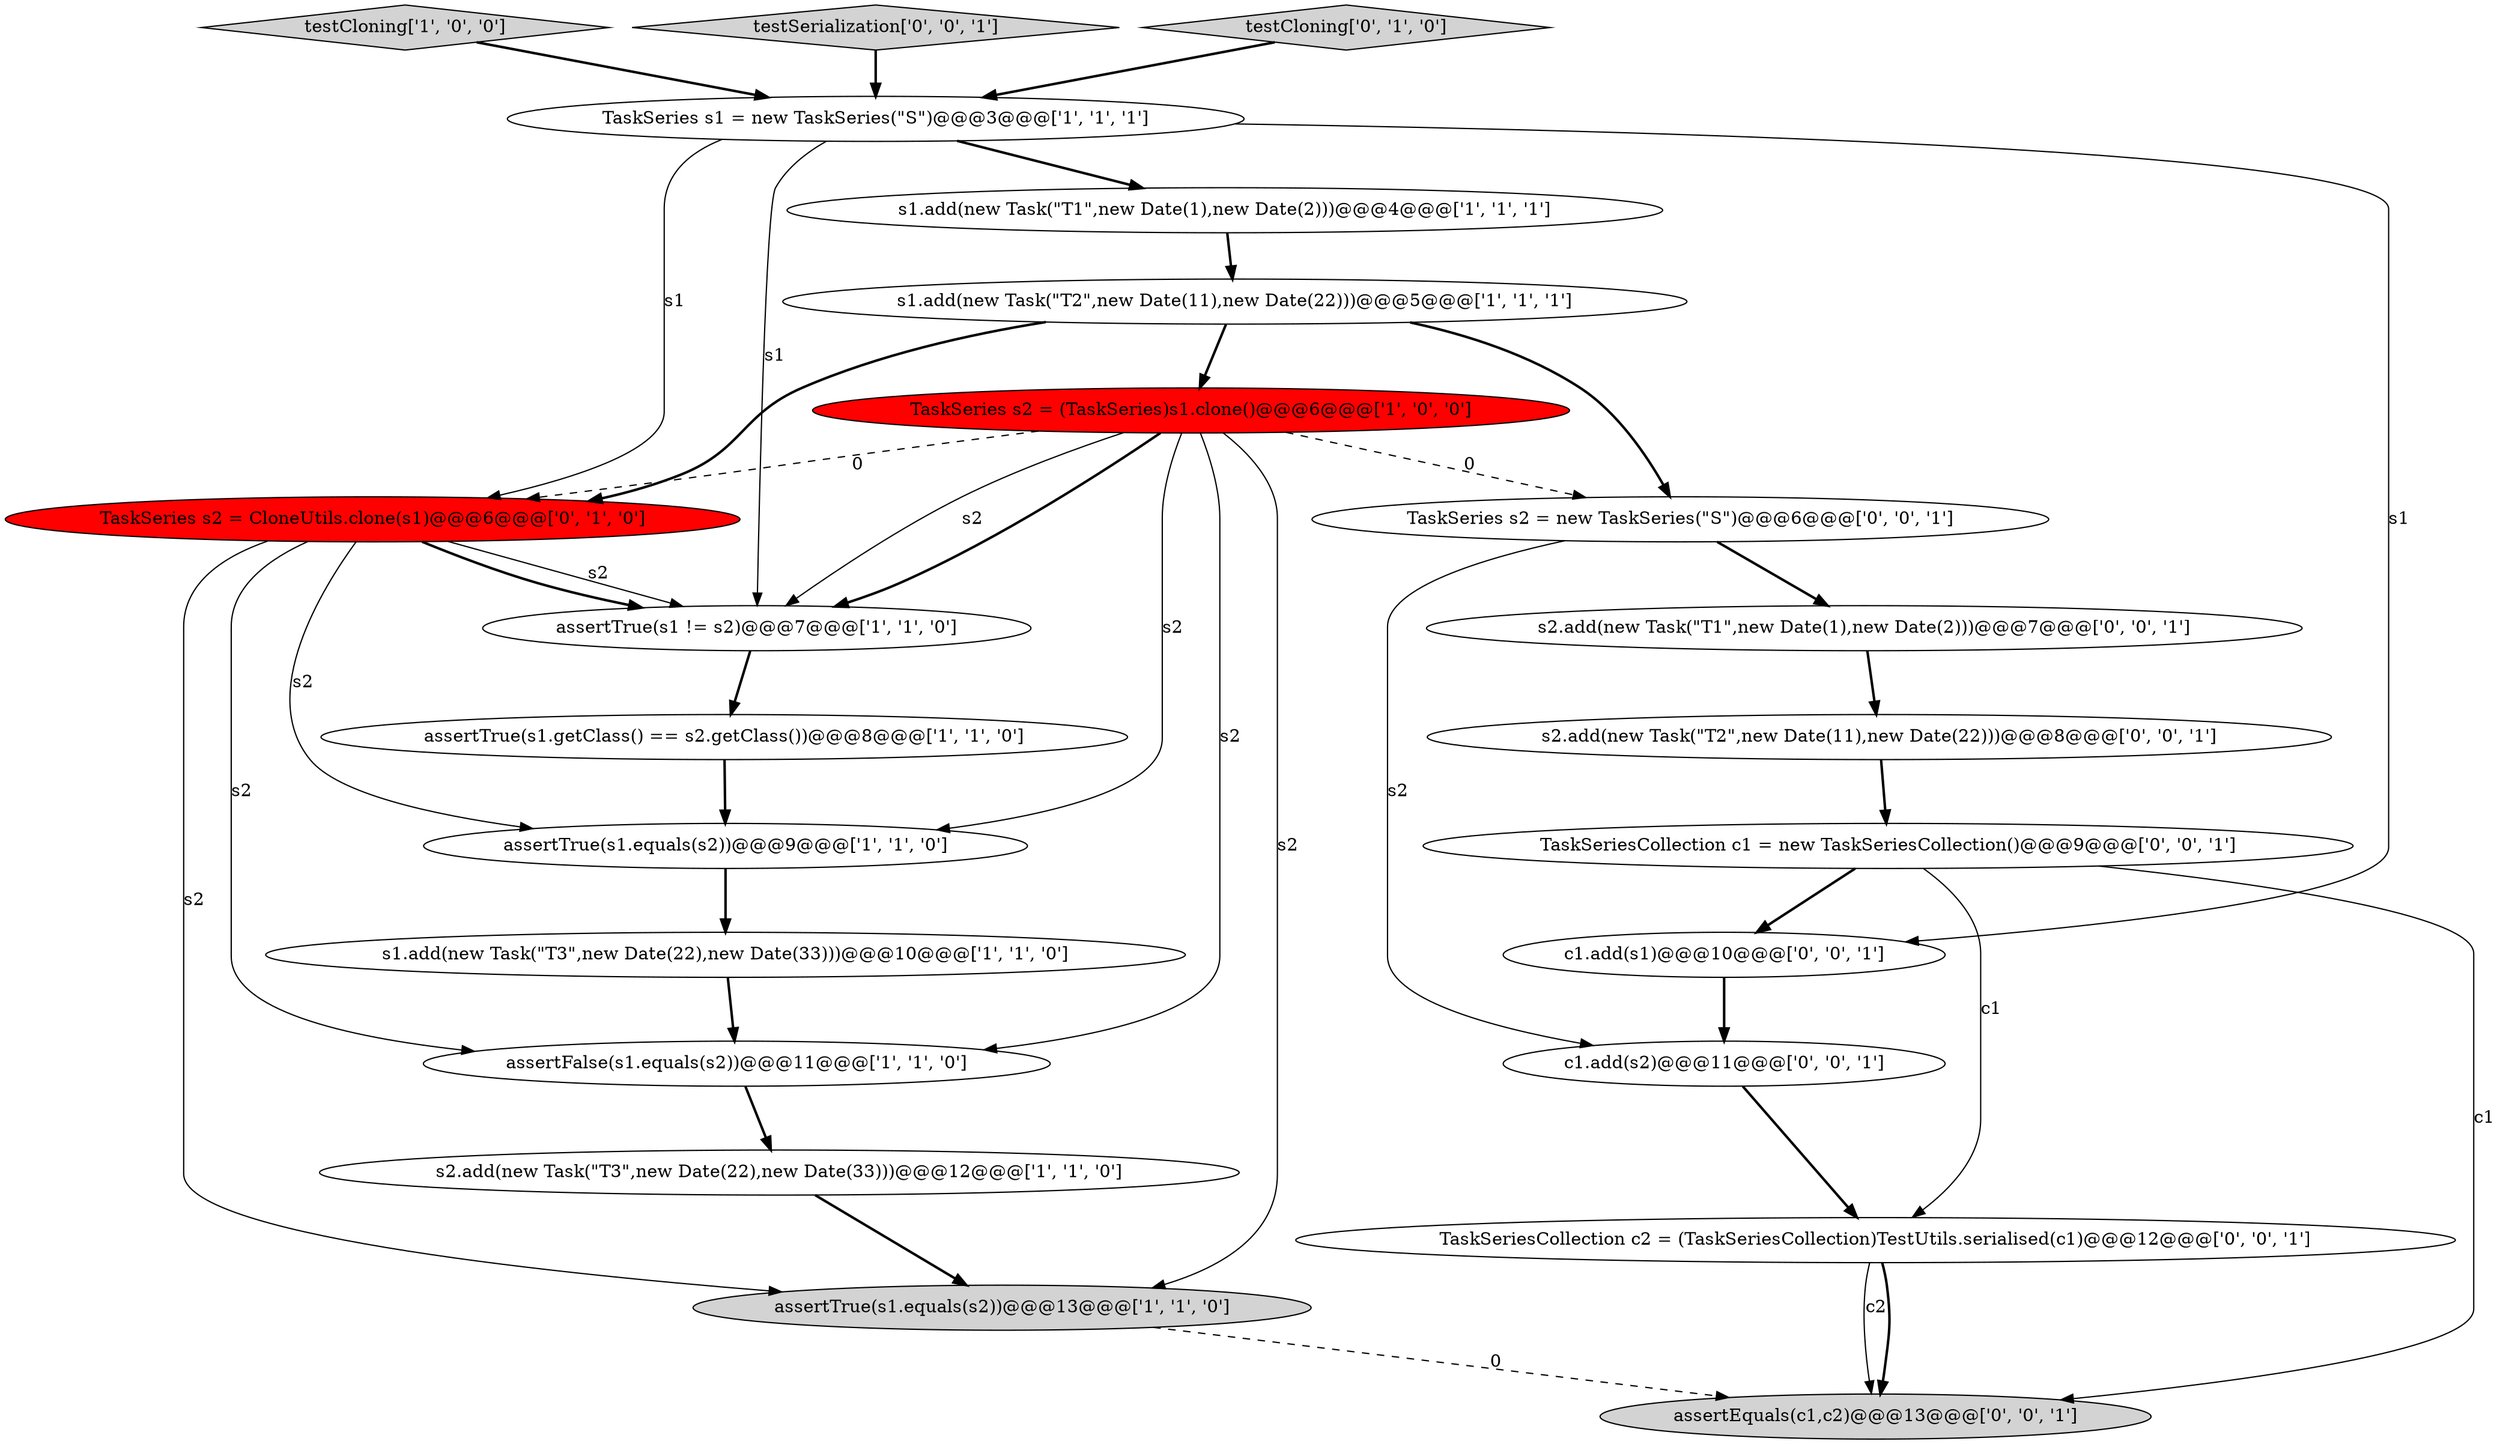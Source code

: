 digraph {
11 [style = filled, label = "TaskSeries s1 = new TaskSeries(\"S\")@@@3@@@['1', '1', '1']", fillcolor = white, shape = ellipse image = "AAA0AAABBB1BBB"];
14 [style = filled, label = "c1.add(s1)@@@10@@@['0', '0', '1']", fillcolor = white, shape = ellipse image = "AAA0AAABBB3BBB"];
8 [style = filled, label = "s1.add(new Task(\"T1\",new Date(1),new Date(2)))@@@4@@@['1', '1', '1']", fillcolor = white, shape = ellipse image = "AAA0AAABBB1BBB"];
3 [style = filled, label = "s2.add(new Task(\"T3\",new Date(22),new Date(33)))@@@12@@@['1', '1', '0']", fillcolor = white, shape = ellipse image = "AAA0AAABBB1BBB"];
2 [style = filled, label = "assertTrue(s1.equals(s2))@@@9@@@['1', '1', '0']", fillcolor = white, shape = ellipse image = "AAA0AAABBB1BBB"];
13 [style = filled, label = "TaskSeries s2 = CloneUtils.clone(s1)@@@6@@@['0', '1', '0']", fillcolor = red, shape = ellipse image = "AAA1AAABBB2BBB"];
5 [style = filled, label = "assertTrue(s1.getClass() == s2.getClass())@@@8@@@['1', '1', '0']", fillcolor = white, shape = ellipse image = "AAA0AAABBB1BBB"];
10 [style = filled, label = "assertTrue(s1.equals(s2))@@@13@@@['1', '1', '0']", fillcolor = lightgray, shape = ellipse image = "AAA0AAABBB1BBB"];
21 [style = filled, label = "assertEquals(c1,c2)@@@13@@@['0', '0', '1']", fillcolor = lightgray, shape = ellipse image = "AAA0AAABBB3BBB"];
22 [style = filled, label = "s2.add(new Task(\"T1\",new Date(1),new Date(2)))@@@7@@@['0', '0', '1']", fillcolor = white, shape = ellipse image = "AAA0AAABBB3BBB"];
9 [style = filled, label = "TaskSeries s2 = (TaskSeries)s1.clone()@@@6@@@['1', '0', '0']", fillcolor = red, shape = ellipse image = "AAA1AAABBB1BBB"];
1 [style = filled, label = "s1.add(new Task(\"T2\",new Date(11),new Date(22)))@@@5@@@['1', '1', '1']", fillcolor = white, shape = ellipse image = "AAA0AAABBB1BBB"];
18 [style = filled, label = "s2.add(new Task(\"T2\",new Date(11),new Date(22)))@@@8@@@['0', '0', '1']", fillcolor = white, shape = ellipse image = "AAA0AAABBB3BBB"];
0 [style = filled, label = "assertFalse(s1.equals(s2))@@@11@@@['1', '1', '0']", fillcolor = white, shape = ellipse image = "AAA0AAABBB1BBB"];
6 [style = filled, label = "s1.add(new Task(\"T3\",new Date(22),new Date(33)))@@@10@@@['1', '1', '0']", fillcolor = white, shape = ellipse image = "AAA0AAABBB1BBB"];
4 [style = filled, label = "assertTrue(s1 != s2)@@@7@@@['1', '1', '0']", fillcolor = white, shape = ellipse image = "AAA0AAABBB1BBB"];
16 [style = filled, label = "TaskSeriesCollection c1 = new TaskSeriesCollection()@@@9@@@['0', '0', '1']", fillcolor = white, shape = ellipse image = "AAA0AAABBB3BBB"];
20 [style = filled, label = "TaskSeriesCollection c2 = (TaskSeriesCollection)TestUtils.serialised(c1)@@@12@@@['0', '0', '1']", fillcolor = white, shape = ellipse image = "AAA0AAABBB3BBB"];
7 [style = filled, label = "testCloning['1', '0', '0']", fillcolor = lightgray, shape = diamond image = "AAA0AAABBB1BBB"];
17 [style = filled, label = "c1.add(s2)@@@11@@@['0', '0', '1']", fillcolor = white, shape = ellipse image = "AAA0AAABBB3BBB"];
15 [style = filled, label = "TaskSeries s2 = new TaskSeries(\"S\")@@@6@@@['0', '0', '1']", fillcolor = white, shape = ellipse image = "AAA0AAABBB3BBB"];
19 [style = filled, label = "testSerialization['0', '0', '1']", fillcolor = lightgray, shape = diamond image = "AAA0AAABBB3BBB"];
12 [style = filled, label = "testCloning['0', '1', '0']", fillcolor = lightgray, shape = diamond image = "AAA0AAABBB2BBB"];
0->3 [style = bold, label=""];
7->11 [style = bold, label=""];
13->0 [style = solid, label="s2"];
10->21 [style = dashed, label="0"];
2->6 [style = bold, label=""];
9->2 [style = solid, label="s2"];
13->4 [style = solid, label="s2"];
15->17 [style = solid, label="s2"];
1->15 [style = bold, label=""];
9->4 [style = bold, label=""];
13->2 [style = solid, label="s2"];
12->11 [style = bold, label=""];
9->4 [style = solid, label="s2"];
14->17 [style = bold, label=""];
19->11 [style = bold, label=""];
20->21 [style = solid, label="c2"];
6->0 [style = bold, label=""];
11->13 [style = solid, label="s1"];
1->13 [style = bold, label=""];
11->14 [style = solid, label="s1"];
1->9 [style = bold, label=""];
15->22 [style = bold, label=""];
9->0 [style = solid, label="s2"];
20->21 [style = bold, label=""];
8->1 [style = bold, label=""];
3->10 [style = bold, label=""];
5->2 [style = bold, label=""];
22->18 [style = bold, label=""];
16->20 [style = solid, label="c1"];
9->13 [style = dashed, label="0"];
11->8 [style = bold, label=""];
16->14 [style = bold, label=""];
9->10 [style = solid, label="s2"];
16->21 [style = solid, label="c1"];
4->5 [style = bold, label=""];
13->10 [style = solid, label="s2"];
11->4 [style = solid, label="s1"];
9->15 [style = dashed, label="0"];
17->20 [style = bold, label=""];
13->4 [style = bold, label=""];
18->16 [style = bold, label=""];
}
